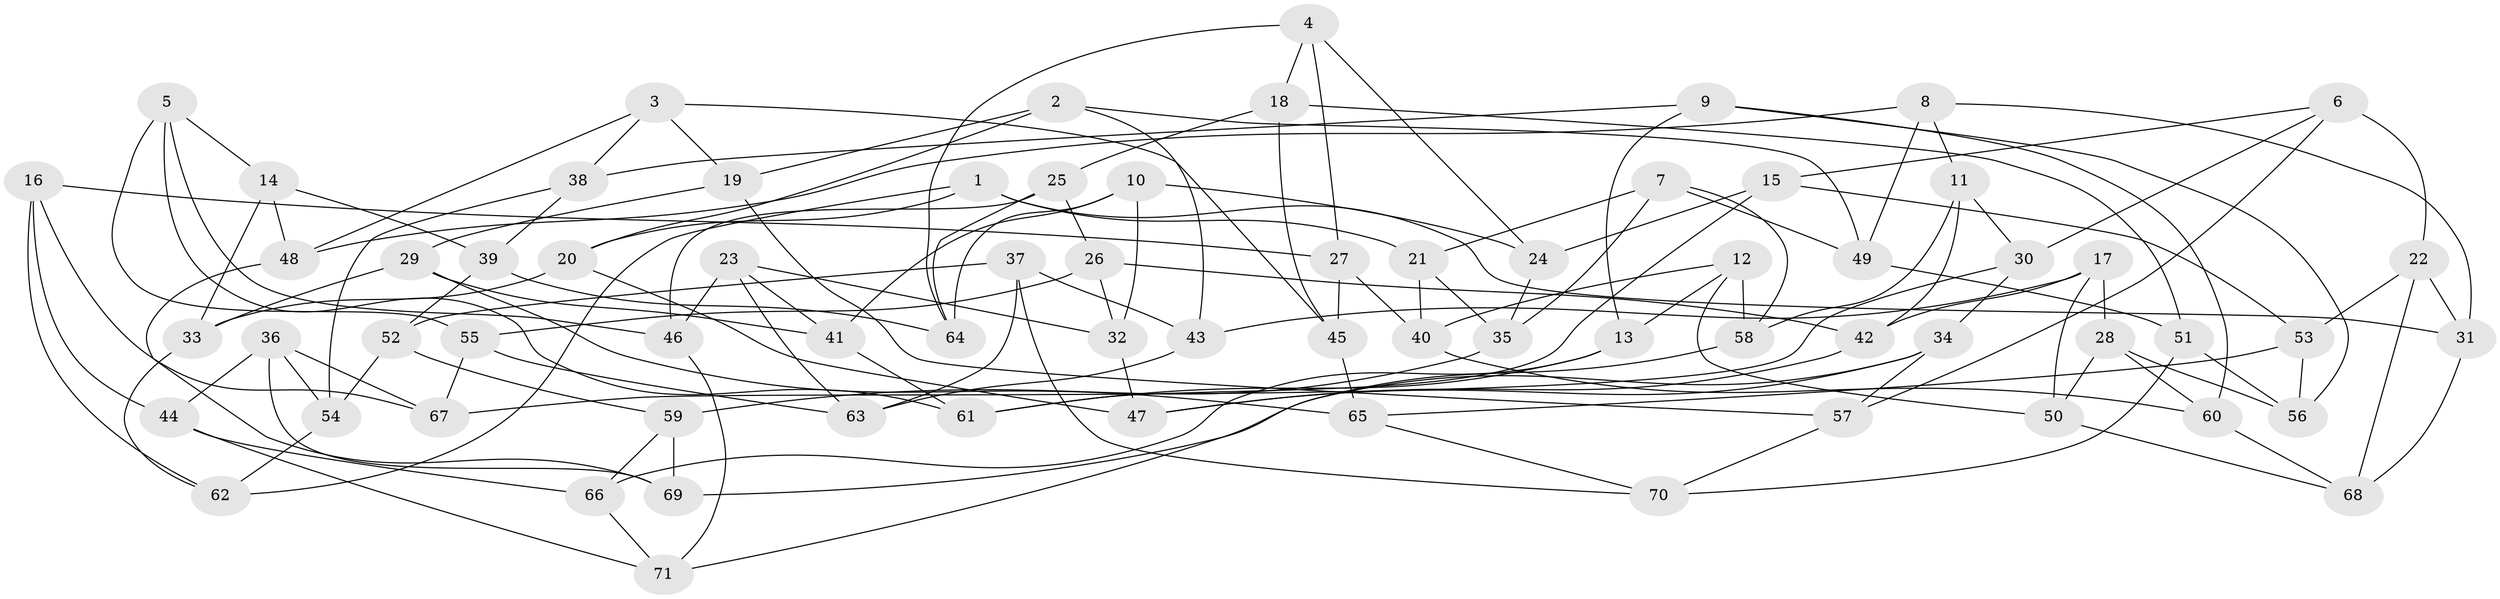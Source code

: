 // Generated by graph-tools (version 1.1) at 2025/57/03/09/25 04:57:22]
// undirected, 71 vertices, 142 edges
graph export_dot {
graph [start="1"]
  node [color=gray90,style=filled];
  1;
  2;
  3;
  4;
  5;
  6;
  7;
  8;
  9;
  10;
  11;
  12;
  13;
  14;
  15;
  16;
  17;
  18;
  19;
  20;
  21;
  22;
  23;
  24;
  25;
  26;
  27;
  28;
  29;
  30;
  31;
  32;
  33;
  34;
  35;
  36;
  37;
  38;
  39;
  40;
  41;
  42;
  43;
  44;
  45;
  46;
  47;
  48;
  49;
  50;
  51;
  52;
  53;
  54;
  55;
  56;
  57;
  58;
  59;
  60;
  61;
  62;
  63;
  64;
  65;
  66;
  67;
  68;
  69;
  70;
  71;
  1 -- 31;
  1 -- 20;
  1 -- 62;
  1 -- 21;
  2 -- 19;
  2 -- 43;
  2 -- 20;
  2 -- 49;
  3 -- 19;
  3 -- 38;
  3 -- 48;
  3 -- 45;
  4 -- 18;
  4 -- 64;
  4 -- 24;
  4 -- 27;
  5 -- 46;
  5 -- 14;
  5 -- 55;
  5 -- 61;
  6 -- 57;
  6 -- 15;
  6 -- 30;
  6 -- 22;
  7 -- 49;
  7 -- 35;
  7 -- 58;
  7 -- 21;
  8 -- 11;
  8 -- 48;
  8 -- 49;
  8 -- 31;
  9 -- 13;
  9 -- 38;
  9 -- 56;
  9 -- 60;
  10 -- 64;
  10 -- 32;
  10 -- 41;
  10 -- 24;
  11 -- 30;
  11 -- 42;
  11 -- 58;
  12 -- 40;
  12 -- 58;
  12 -- 50;
  12 -- 13;
  13 -- 61;
  13 -- 66;
  14 -- 48;
  14 -- 39;
  14 -- 33;
  15 -- 53;
  15 -- 24;
  15 -- 61;
  16 -- 27;
  16 -- 62;
  16 -- 67;
  16 -- 44;
  17 -- 42;
  17 -- 28;
  17 -- 43;
  17 -- 50;
  18 -- 25;
  18 -- 45;
  18 -- 51;
  19 -- 29;
  19 -- 57;
  20 -- 47;
  20 -- 33;
  21 -- 35;
  21 -- 40;
  22 -- 68;
  22 -- 31;
  22 -- 53;
  23 -- 41;
  23 -- 46;
  23 -- 63;
  23 -- 32;
  24 -- 35;
  25 -- 46;
  25 -- 26;
  25 -- 64;
  26 -- 32;
  26 -- 55;
  26 -- 42;
  27 -- 40;
  27 -- 45;
  28 -- 56;
  28 -- 50;
  28 -- 60;
  29 -- 41;
  29 -- 65;
  29 -- 33;
  30 -- 34;
  30 -- 67;
  31 -- 68;
  32 -- 47;
  33 -- 62;
  34 -- 69;
  34 -- 57;
  34 -- 47;
  35 -- 59;
  36 -- 44;
  36 -- 69;
  36 -- 67;
  36 -- 54;
  37 -- 70;
  37 -- 63;
  37 -- 52;
  37 -- 43;
  38 -- 54;
  38 -- 39;
  39 -- 64;
  39 -- 52;
  40 -- 60;
  41 -- 61;
  42 -- 47;
  43 -- 63;
  44 -- 66;
  44 -- 71;
  45 -- 65;
  46 -- 71;
  48 -- 69;
  49 -- 51;
  50 -- 68;
  51 -- 70;
  51 -- 56;
  52 -- 59;
  52 -- 54;
  53 -- 56;
  53 -- 65;
  54 -- 62;
  55 -- 63;
  55 -- 67;
  57 -- 70;
  58 -- 71;
  59 -- 69;
  59 -- 66;
  60 -- 68;
  65 -- 70;
  66 -- 71;
}
